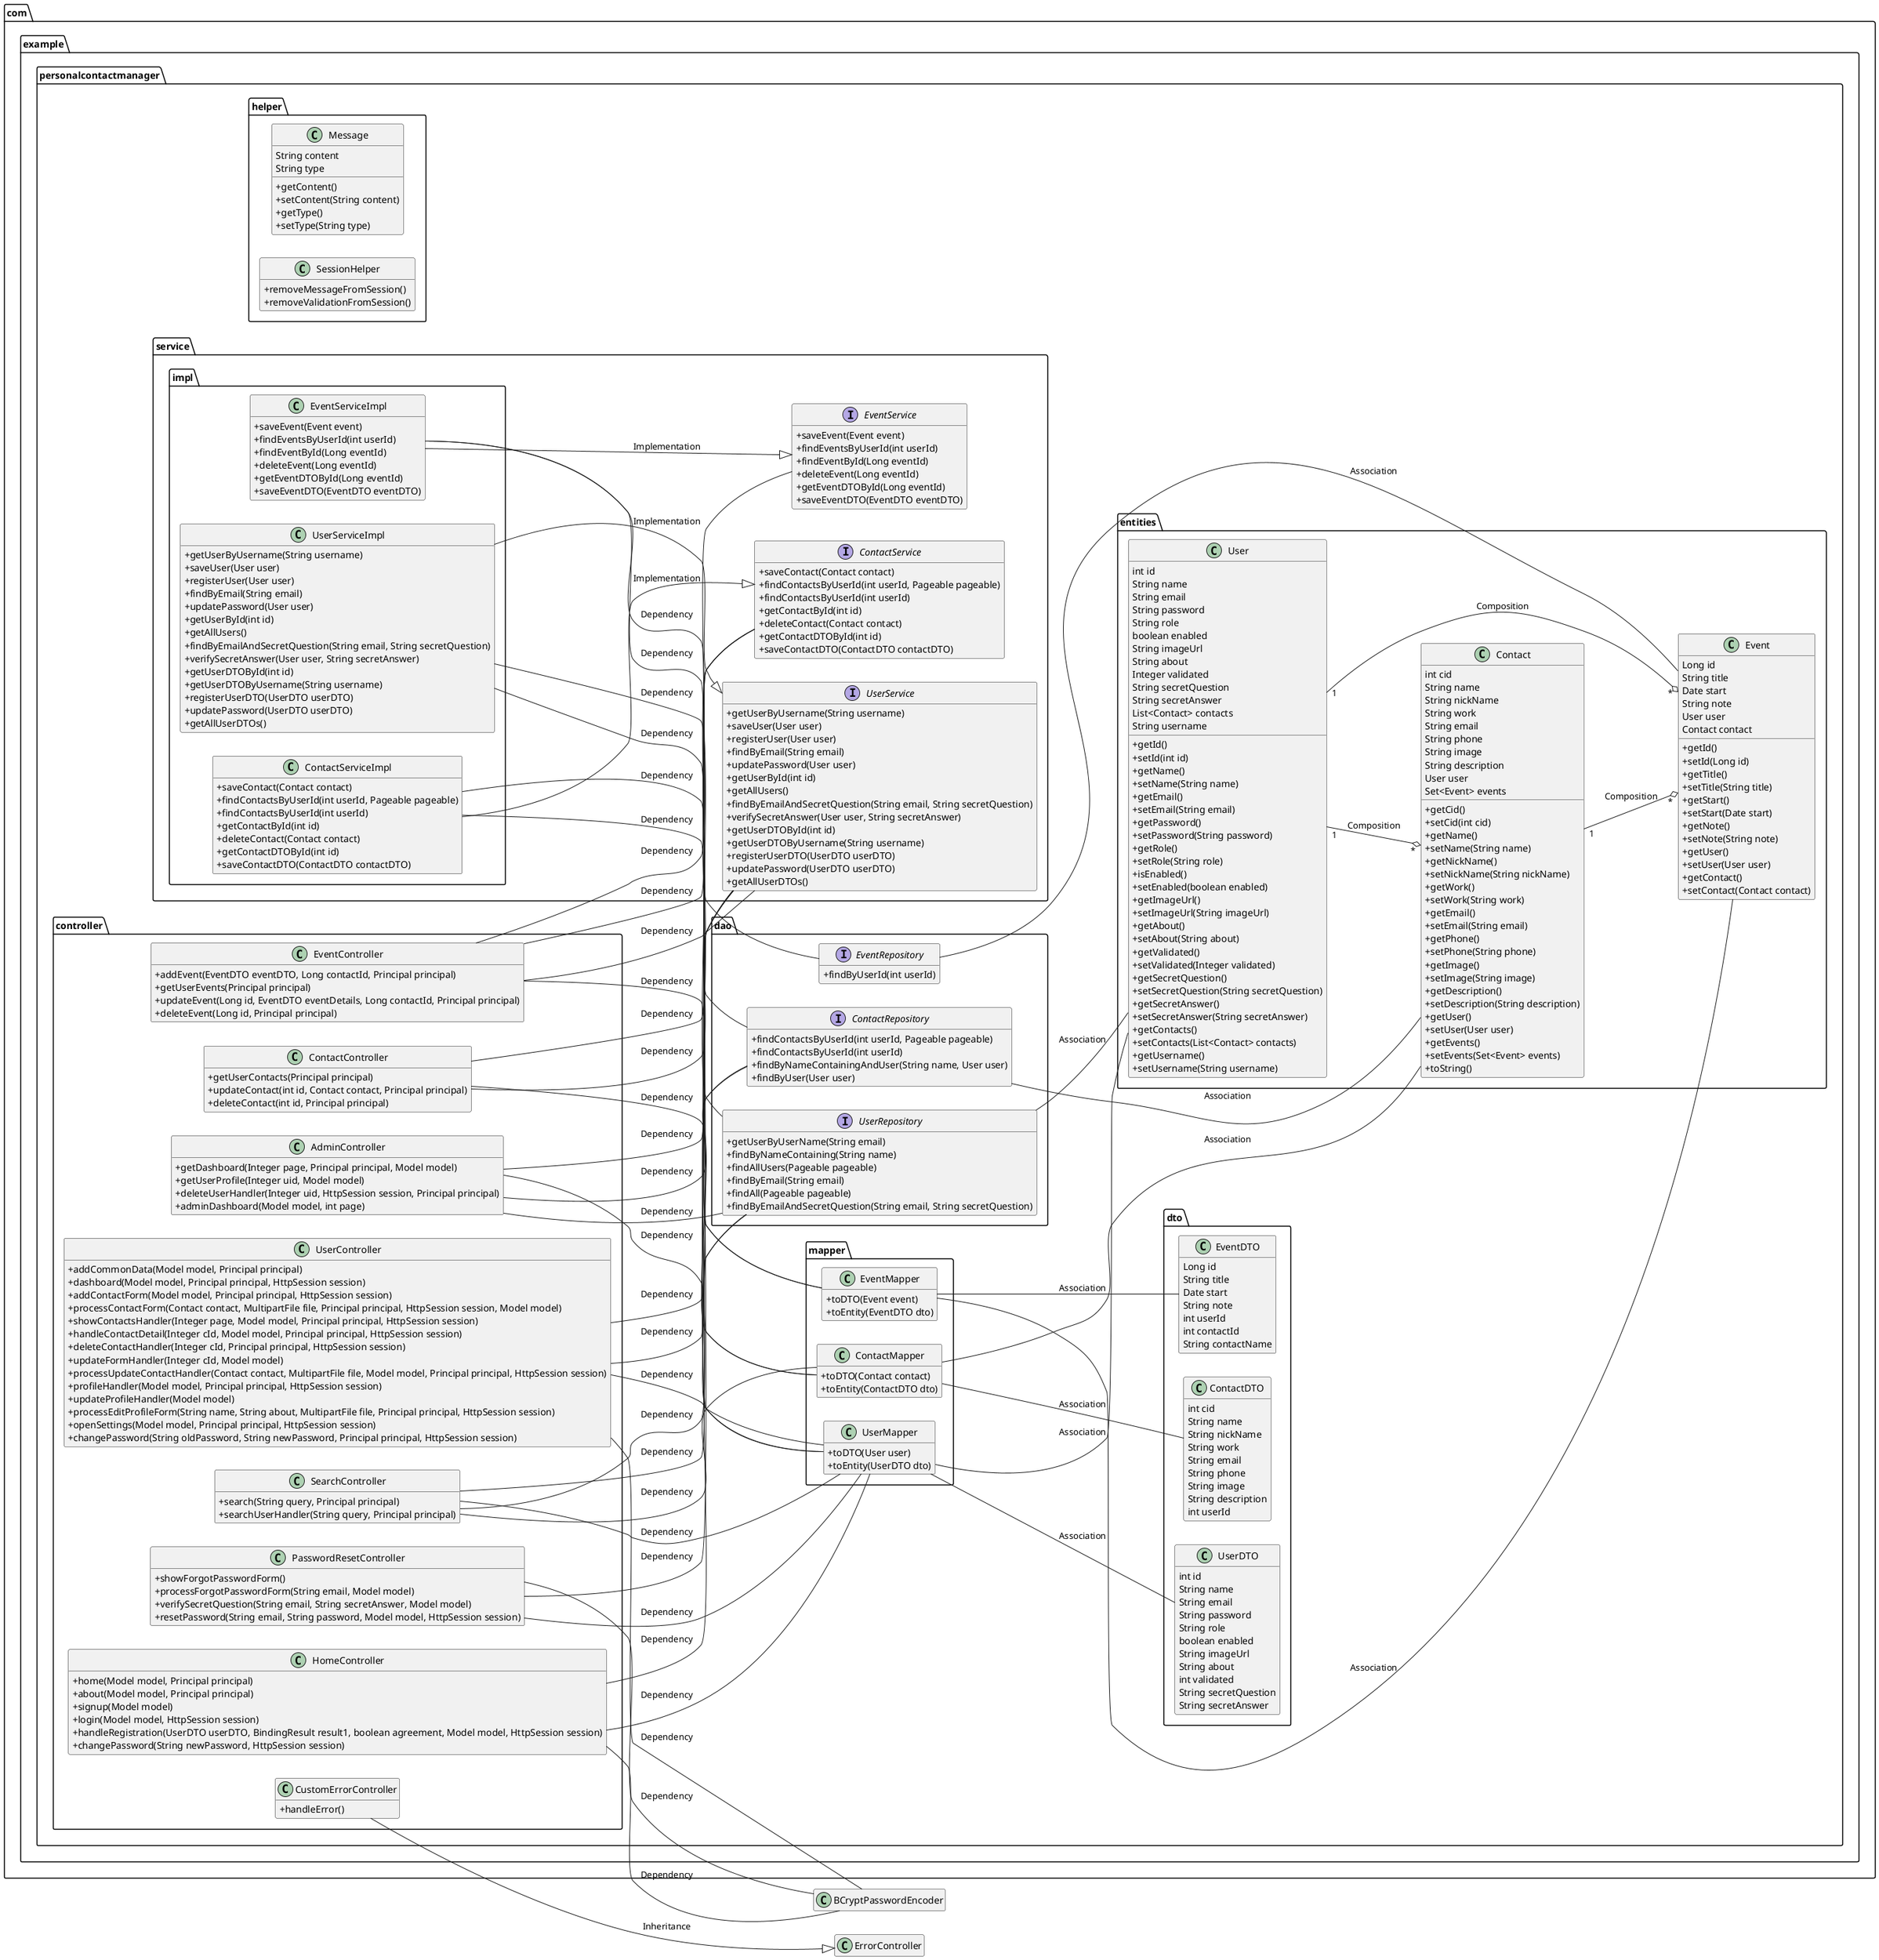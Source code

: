 @startuml
skinparam classAttributeIconSize 0
hide empty members
left to right direction

package com.example.personalcontactmanager.entities {
  class Contact {
    int cid
    String name
    String nickName
    String work
    String email
    String phone
    String image
    String description
    User user
    Set<Event> events
    +getCid()
    +setCid(int cid)
    +getName()
    +setName(String name)
    +getNickName()
    +setNickName(String nickName)
    +getWork()
    +setWork(String work)
    +getEmail()
    +setEmail(String email)
    +getPhone()
    +setPhone(String phone)
    +getImage()
    +setImage(String image)
    +getDescription()
    +setDescription(String description)
    +getUser()
    +setUser(User user)
    +getEvents()
    +setEvents(Set<Event> events)
    +toString()
  }

  class Event {
    Long id
    String title
    Date start
    String note
    User user
    Contact contact
    +getId()
    +setId(Long id)
    +getTitle()
    +setTitle(String title)
    +getStart()
    +setStart(Date start)
    +getNote()
    +setNote(String note)
    +getUser()
    +setUser(User user)
    +getContact()
    +setContact(Contact contact)
  }

  class User {
    int id
    String name
    String email
    String password
    String role
    boolean enabled
    String imageUrl
    String about
    Integer validated
    String secretQuestion
    String secretAnswer
    List<Contact> contacts
    String username
    +getId()
    +setId(int id)
    +getName()
    +setName(String name)
    +getEmail()
    +setEmail(String email)
    +getPassword()
    +setPassword(String password)
    +getRole()
    +setRole(String role)
    +isEnabled()
    +setEnabled(boolean enabled)
    +getImageUrl()
    +setImageUrl(String imageUrl)
    +getAbout()
    +setAbout(String about)
    +getValidated()
    +setValidated(Integer validated)
    +getSecretQuestion()
    +setSecretQuestion(String secretQuestion)
    +getSecretAnswer()
    +setSecretAnswer(String secretAnswer)
    +getContacts()
    +setContacts(List<Contact> contacts)
    +getUsername()
    +setUsername(String username)
  }

  User "1" --o "*" Contact : Composition
  User "1" --o "*" Event : Composition
  Contact "1" --o "*" Event : Composition
}

package com.example.personalcontactmanager.dto {
  class ContactDTO {
    int cid
    String name
    String nickName
    String work
    String email
    String phone
    String image
    String description
    int userId
  }

  class EventDTO {
    Long id
    String title
    Date start
    String note
    int userId
    int contactId
    String contactName
  }

  class UserDTO {
    int id
    String name
    String email
    String password
    String role
    boolean enabled
    String imageUrl
    String about
    int validated
    String secretQuestion
    String secretAnswer
  }
}

package com.example.personalcontactmanager.dao {
  interface ContactRepository {
    +findContactsByUserId(int userId, Pageable pageable)
    +findContactsByUserId(int userId)
    +findByNameContainingAndUser(String name, User user)
    +findByUser(User user)
  }

  interface EventRepository {
    +findByUserId(int userId)
  }

  interface UserRepository {
    +getUserByUserName(String email)
    +findByNameContaining(String name)
    +findAllUsers(Pageable pageable)
    +findByEmail(String email)
    +findAll(Pageable pageable)
    +findByEmailAndSecretQuestion(String email, String secretQuestion)
  }
}

package com.example.personalcontactmanager.helper {
  class Message {
    String content
    String type
    +getContent()
    +setContent(String content)
    +getType()
    +setType(String type)
  }

  class SessionHelper {
    +removeMessageFromSession()
    +removeValidationFromSession()
  }
}

package com.example.personalcontactmanager.mapper {
  class ContactMapper {
    +toDTO(Contact contact)
    +toEntity(ContactDTO dto)
  }

  class EventMapper {
    +toDTO(Event event)
    +toEntity(EventDTO dto)
  }

  class UserMapper {
    +toDTO(User user)
    +toEntity(UserDTO dto)
  }
}

package com.example.personalcontactmanager.service {
  interface ContactService {
    +saveContact(Contact contact)
    +findContactsByUserId(int userId, Pageable pageable)
    +findContactsByUserId(int userId)
    +getContactById(int id)
    +deleteContact(Contact contact)
    +getContactDTOById(int id)
    +saveContactDTO(ContactDTO contactDTO)
  }

  interface EventService {
    +saveEvent(Event event)
    +findEventsByUserId(int userId)
    +findEventById(Long eventId)
    +deleteEvent(Long eventId)
    +getEventDTOById(Long eventId)
    +saveEventDTO(EventDTO eventDTO)
  }

  interface UserService {
    +getUserByUsername(String username)
    +saveUser(User user)
    +registerUser(User user)
    +findByEmail(String email)
    +updatePassword(User user)
    +getUserById(int id)
    +getAllUsers()
    +findByEmailAndSecretQuestion(String email, String secretQuestion)
    +verifySecretAnswer(User user, String secretAnswer)
    +getUserDTOById(int id)
    +getUserDTOByUsername(String username)
    +registerUserDTO(UserDTO userDTO)
    +updatePassword(UserDTO userDTO)
    +getAllUserDTOs()
  }
}

package com.example.personalcontactmanager.service.impl {
  class ContactServiceImpl {
    +saveContact(Contact contact)
    +findContactsByUserId(int userId, Pageable pageable)
    +findContactsByUserId(int userId)
    +getContactById(int id)
    +deleteContact(Contact contact)
    +getContactDTOById(int id)
    +saveContactDTO(ContactDTO contactDTO)
  }

  class EventServiceImpl {
    +saveEvent(Event event)
    +findEventsByUserId(int userId)
    +findEventById(Long eventId)
    +deleteEvent(Long eventId)
    +getEventDTOById(Long eventId)
    +saveEventDTO(EventDTO eventDTO)
  }

  class UserServiceImpl {
    +getUserByUsername(String username)
    +saveUser(User user)
    +registerUser(User user)
    +findByEmail(String email)
    +updatePassword(User user)
    +getUserById(int id)
    +getAllUsers()
    +findByEmailAndSecretQuestion(String email, String secretQuestion)
    +verifySecretAnswer(User user, String secretAnswer)
    +getUserDTOById(int id)
    +getUserDTOByUsername(String username)
    +registerUserDTO(UserDTO userDTO)
    +updatePassword(UserDTO userDTO)
    +getAllUserDTOs()
  }
}

package com.example.personalcontactmanager.controller {
  class AdminController {
    +getDashboard(Integer page, Principal principal, Model model)
    +getUserProfile(Integer uid, Model model)
    +deleteUserHandler(Integer uid, HttpSession session, Principal principal)
    +adminDashboard(Model model, int page)
  }

  class ContactController {
    +getUserContacts(Principal principal)
    +updateContact(int id, Contact contact, Principal principal)
    +deleteContact(int id, Principal principal)
  }

  class CustomErrorController {
    +handleError()
  }

  class EventController {
    +addEvent(EventDTO eventDTO, Long contactId, Principal principal)
    +getUserEvents(Principal principal)
    +updateEvent(Long id, EventDTO eventDetails, Long contactId, Principal principal)
    +deleteEvent(Long id, Principal principal)
  }

  class HomeController {
    +home(Model model, Principal principal)
    +about(Model model, Principal principal)
    +signup(Model model)
    +login(Model model, HttpSession session)
    +handleRegistration(UserDTO userDTO, BindingResult result1, boolean agreement, Model model, HttpSession session)
    +changePassword(String newPassword, HttpSession session)
  }

  class PasswordResetController {
    +showForgotPasswordForm()
    +processForgotPasswordForm(String email, Model model)
    +verifySecretQuestion(String email, String secretAnswer, Model model)
    +resetPassword(String email, String password, Model model, HttpSession session)
  }

  class SearchController {
    +search(String query, Principal principal)
    +searchUserHandler(String query, Principal principal)
  }

  class UserController {
    +addCommonData(Model model, Principal principal)
    +dashboard(Model model, Principal principal, HttpSession session)
    +addContactForm(Model model, Principal principal, HttpSession session)
    +processContactForm(Contact contact, MultipartFile file, Principal principal, HttpSession session, Model model)
    +showContactsHandler(Integer page, Model model, Principal principal, HttpSession session)
    +handleContactDetail(Integer cId, Model model, Principal principal, HttpSession session)
    +deleteContactHandler(Integer cId, Principal principal, HttpSession session)
    +updateFormHandler(Integer cId, Model model)
    +processUpdateContactHandler(Contact contact, MultipartFile file, Model model, Principal principal, HttpSession session)
    +profileHandler(Model model, Principal principal, HttpSession session)
    +updateProfileHandler(Model model)
    +processEditProfileForm(String name, String about, MultipartFile file, Principal principal, HttpSession session)
    +openSettings(Model model, Principal principal, HttpSession session)
    +changePassword(String oldPassword, String newPassword, Principal principal, HttpSession session)
  }
}

ContactRepository -- Contact : Association
EventRepository -- Event : Association
UserRepository -- User : Association

ContactMapper -- Contact : Association
ContactMapper -- ContactDTO : Association
EventMapper -- Event : Association
EventMapper -- EventDTO : Association
UserMapper -- User : Association
UserMapper -- UserDTO : Association

ContactServiceImpl --|> ContactService : Implementation
EventServiceImpl --|> EventService : Implementation
UserServiceImpl --|> UserService : Implementation

ContactServiceImpl -- ContactRepository : Dependency
ContactServiceImpl -- ContactMapper : Dependency
EventServiceImpl -- EventRepository : Dependency
EventServiceImpl -- EventMapper : Dependency
UserServiceImpl -- UserRepository : Dependency
UserServiceImpl -- UserMapper : Dependency

AdminController -- UserRepository : Dependency
AdminController -- ContactRepository : Dependency
AdminController -- UserService : Dependency
AdminController -- UserMapper : Dependency

ContactController -- ContactService : Dependency
ContactController -- UserService : Dependency
ContactController -- ContactMapper : Dependency

CustomErrorController --|> ErrorController : Inheritance

EventController -- EventService : Dependency
EventController -- UserService : Dependency
EventController -- ContactService : Dependency
EventController -- EventMapper : Dependency

HomeController -- UserRepository : Dependency
HomeController -- BCryptPasswordEncoder : Dependency
HomeController -- UserMapper : Dependency

PasswordResetController -- UserService : Dependency
PasswordResetController -- UserMapper : Dependency
PasswordResetController -- BCryptPasswordEncoder : Dependency

SearchController -- UserRepository : Dependency
SearchController -- ContactRepository : Dependency
SearchController -- UserMapper : Dependency
SearchController -- ContactMapper : Dependency

UserController -- UserService : Dependency
UserController -- ContactService : Dependency
UserController -- BCryptPasswordEncoder : Dependency
UserController -- UserMapper : Dependency

@enduml
